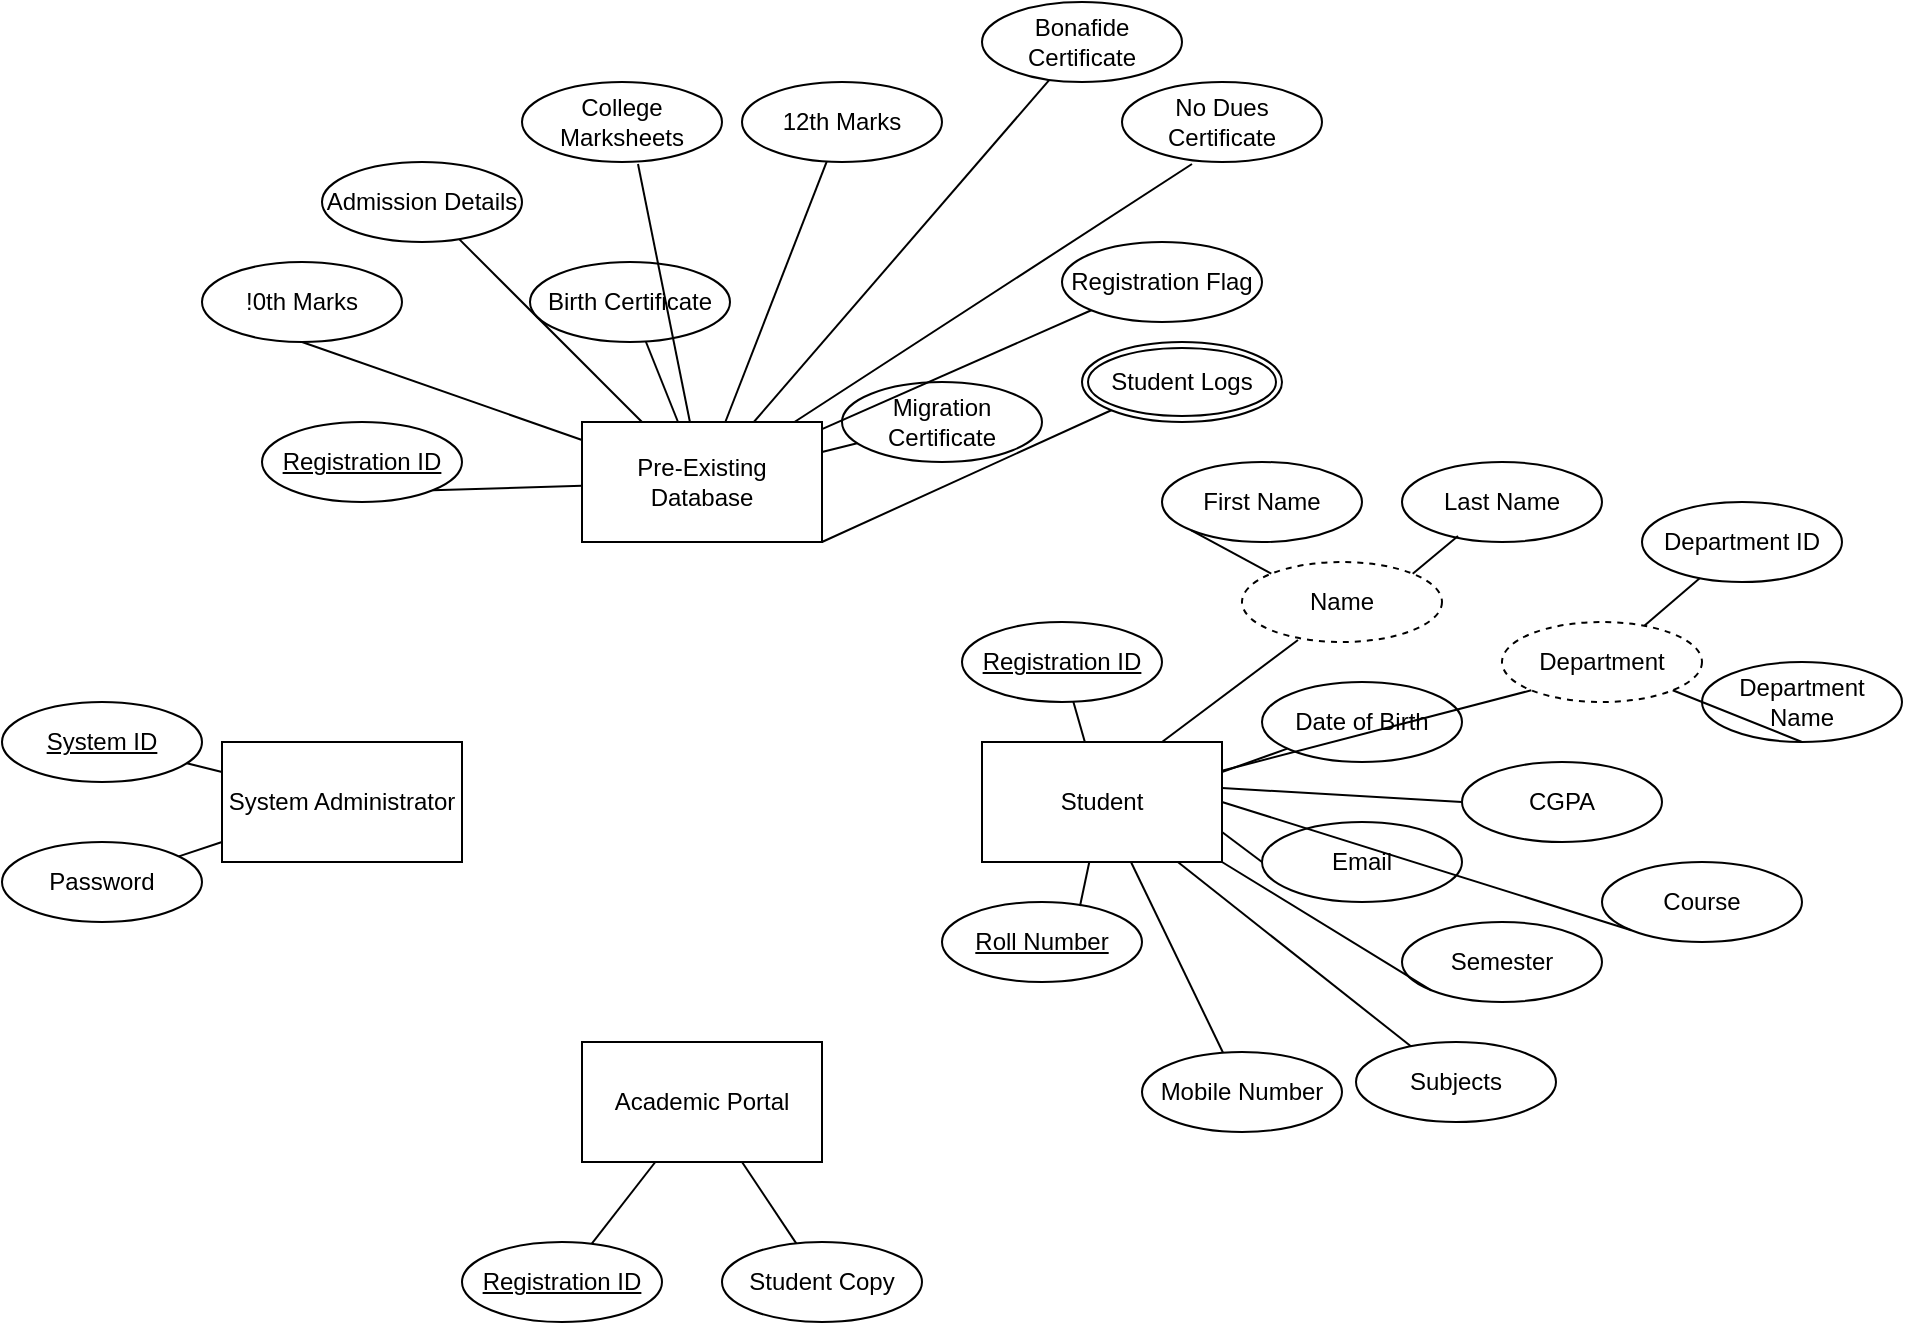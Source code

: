 <mxfile version="21.6.8" type="github">
  <diagram name="Page-1" id="Mexl6bkjyYt5RXLSnS9A">
    <mxGraphModel dx="1222" dy="593" grid="1" gridSize="10" guides="1" tooltips="1" connect="1" arrows="1" fold="1" page="1" pageScale="1" pageWidth="827" pageHeight="1169" math="0" shadow="0">
      <root>
        <mxCell id="0" />
        <mxCell id="1" parent="0" />
        <mxCell id="aAmGh1MJEAgnPkzqeNWj-1" value="&lt;div&gt;Pre-Existing Database&lt;/div&gt;" style="rounded=0;whiteSpace=wrap;html=1;strokeWidth=1;" parent="1" vertex="1">
          <mxGeometry x="340" y="230" width="120" height="60" as="geometry" />
        </mxCell>
        <mxCell id="aAmGh1MJEAgnPkzqeNWj-2" value="&lt;div&gt;System Administrator&lt;/div&gt;" style="rounded=0;whiteSpace=wrap;html=1;strokeWidth=1;" parent="1" vertex="1">
          <mxGeometry x="160" y="390" width="120" height="60" as="geometry" />
        </mxCell>
        <mxCell id="aAmGh1MJEAgnPkzqeNWj-3" value="&lt;div&gt;Student&lt;/div&gt;" style="rounded=0;whiteSpace=wrap;html=1;strokeWidth=1;" parent="1" vertex="1">
          <mxGeometry x="540" y="390" width="120" height="60" as="geometry" />
        </mxCell>
        <mxCell id="aAmGh1MJEAgnPkzqeNWj-4" value="&lt;div&gt;Academic Portal&lt;/div&gt;" style="rounded=0;whiteSpace=wrap;html=1;strokeWidth=1;" parent="1" vertex="1">
          <mxGeometry x="340" y="540" width="120" height="60" as="geometry" />
        </mxCell>
        <mxCell id="zF8Zpk3AqR9Y2KQFk6yl-1" value="&lt;div&gt;Password&lt;/div&gt;" style="ellipse;whiteSpace=wrap;html=1;align=center;" vertex="1" parent="1">
          <mxGeometry x="50" y="440" width="100" height="40" as="geometry" />
        </mxCell>
        <mxCell id="zF8Zpk3AqR9Y2KQFk6yl-2" value="&lt;div&gt;System ID&lt;/div&gt;" style="ellipse;whiteSpace=wrap;html=1;align=center;fontStyle=4;" vertex="1" parent="1">
          <mxGeometry x="50" y="370" width="100" height="40" as="geometry" />
        </mxCell>
        <mxCell id="zF8Zpk3AqR9Y2KQFk6yl-3" value="&lt;div&gt;!0th Marks&lt;/div&gt;" style="ellipse;whiteSpace=wrap;html=1;align=center;" vertex="1" parent="1">
          <mxGeometry x="150" y="150" width="100" height="40" as="geometry" />
        </mxCell>
        <mxCell id="zF8Zpk3AqR9Y2KQFk6yl-4" value="&lt;div&gt;12th Marks&lt;/div&gt;" style="ellipse;whiteSpace=wrap;html=1;align=center;" vertex="1" parent="1">
          <mxGeometry x="420" y="60" width="100" height="40" as="geometry" />
        </mxCell>
        <mxCell id="zF8Zpk3AqR9Y2KQFk6yl-5" value="College Marksheets" style="ellipse;whiteSpace=wrap;html=1;align=center;" vertex="1" parent="1">
          <mxGeometry x="310" y="60" width="100" height="40" as="geometry" />
        </mxCell>
        <mxCell id="zF8Zpk3AqR9Y2KQFk6yl-6" value="Registration ID" style="ellipse;whiteSpace=wrap;html=1;align=center;fontStyle=4;" vertex="1" parent="1">
          <mxGeometry x="180" y="230" width="100" height="40" as="geometry" />
        </mxCell>
        <mxCell id="zF8Zpk3AqR9Y2KQFk6yl-7" value="Birth Certificate" style="ellipse;whiteSpace=wrap;html=1;align=center;" vertex="1" parent="1">
          <mxGeometry x="314" y="150" width="100" height="40" as="geometry" />
        </mxCell>
        <mxCell id="zF8Zpk3AqR9Y2KQFk6yl-8" value="Migration Certificate" style="ellipse;whiteSpace=wrap;html=1;align=center;" vertex="1" parent="1">
          <mxGeometry x="470" y="210" width="100" height="40" as="geometry" />
        </mxCell>
        <mxCell id="zF8Zpk3AqR9Y2KQFk6yl-9" value="Admission Details" style="ellipse;whiteSpace=wrap;html=1;align=center;" vertex="1" parent="1">
          <mxGeometry x="210" y="100" width="100" height="40" as="geometry" />
        </mxCell>
        <mxCell id="zF8Zpk3AqR9Y2KQFk6yl-10" value="Bonafide Certificate" style="ellipse;whiteSpace=wrap;html=1;align=center;" vertex="1" parent="1">
          <mxGeometry x="540" y="20" width="100" height="40" as="geometry" />
        </mxCell>
        <mxCell id="zF8Zpk3AqR9Y2KQFk6yl-11" value="&lt;div&gt;No Dues Certificate&lt;/div&gt;" style="ellipse;whiteSpace=wrap;html=1;align=center;" vertex="1" parent="1">
          <mxGeometry x="610" y="60" width="100" height="40" as="geometry" />
        </mxCell>
        <mxCell id="zF8Zpk3AqR9Y2KQFk6yl-12" value="Registration Flag" style="ellipse;whiteSpace=wrap;html=1;align=center;" vertex="1" parent="1">
          <mxGeometry x="580" y="140" width="100" height="40" as="geometry" />
        </mxCell>
        <mxCell id="zF8Zpk3AqR9Y2KQFk6yl-14" value="Student Logs" style="ellipse;shape=doubleEllipse;margin=3;whiteSpace=wrap;html=1;align=center;" vertex="1" parent="1">
          <mxGeometry x="590" y="190" width="100" height="40" as="geometry" />
        </mxCell>
        <mxCell id="zF8Zpk3AqR9Y2KQFk6yl-15" value="Student Copy" style="ellipse;whiteSpace=wrap;html=1;align=center;" vertex="1" parent="1">
          <mxGeometry x="410" y="640" width="100" height="40" as="geometry" />
        </mxCell>
        <mxCell id="zF8Zpk3AqR9Y2KQFk6yl-16" value="Registration ID" style="ellipse;whiteSpace=wrap;html=1;align=center;fontStyle=4;" vertex="1" parent="1">
          <mxGeometry x="280" y="640" width="100" height="40" as="geometry" />
        </mxCell>
        <mxCell id="zF8Zpk3AqR9Y2KQFk6yl-18" value="&lt;div&gt;Registration ID&lt;/div&gt;" style="ellipse;whiteSpace=wrap;html=1;align=center;fontStyle=4;" vertex="1" parent="1">
          <mxGeometry x="530" y="330" width="100" height="40" as="geometry" />
        </mxCell>
        <mxCell id="zF8Zpk3AqR9Y2KQFk6yl-20" value="Roll Number" style="ellipse;whiteSpace=wrap;html=1;align=center;fontStyle=4;" vertex="1" parent="1">
          <mxGeometry x="520" y="470" width="100" height="40" as="geometry" />
        </mxCell>
        <mxCell id="zF8Zpk3AqR9Y2KQFk6yl-21" value="First Name" style="ellipse;whiteSpace=wrap;html=1;align=center;" vertex="1" parent="1">
          <mxGeometry x="630" y="250" width="100" height="40" as="geometry" />
        </mxCell>
        <mxCell id="zF8Zpk3AqR9Y2KQFk6yl-22" value="Last Name" style="ellipse;whiteSpace=wrap;html=1;align=center;" vertex="1" parent="1">
          <mxGeometry x="750" y="250" width="100" height="40" as="geometry" />
        </mxCell>
        <mxCell id="zF8Zpk3AqR9Y2KQFk6yl-23" value="Date of Birth" style="ellipse;whiteSpace=wrap;html=1;align=center;" vertex="1" parent="1">
          <mxGeometry x="680" y="360" width="100" height="40" as="geometry" />
        </mxCell>
        <mxCell id="zF8Zpk3AqR9Y2KQFk6yl-24" value="Email" style="ellipse;whiteSpace=wrap;html=1;align=center;" vertex="1" parent="1">
          <mxGeometry x="680" y="430" width="100" height="40" as="geometry" />
        </mxCell>
        <mxCell id="zF8Zpk3AqR9Y2KQFk6yl-25" value="Mobile Number" style="ellipse;whiteSpace=wrap;html=1;align=center;" vertex="1" parent="1">
          <mxGeometry x="620" y="545" width="100" height="40" as="geometry" />
        </mxCell>
        <mxCell id="zF8Zpk3AqR9Y2KQFk6yl-26" value="Semester" style="ellipse;whiteSpace=wrap;html=1;align=center;" vertex="1" parent="1">
          <mxGeometry x="750" y="480" width="100" height="40" as="geometry" />
        </mxCell>
        <mxCell id="zF8Zpk3AqR9Y2KQFk6yl-27" value="CGPA" style="ellipse;whiteSpace=wrap;html=1;align=center;" vertex="1" parent="1">
          <mxGeometry x="780" y="400" width="100" height="40" as="geometry" />
        </mxCell>
        <mxCell id="zF8Zpk3AqR9Y2KQFk6yl-28" value="Department ID" style="ellipse;whiteSpace=wrap;html=1;align=center;" vertex="1" parent="1">
          <mxGeometry x="870" y="270" width="100" height="40" as="geometry" />
        </mxCell>
        <mxCell id="zF8Zpk3AqR9Y2KQFk6yl-30" value="Name" style="ellipse;whiteSpace=wrap;html=1;align=center;dashed=1;" vertex="1" parent="1">
          <mxGeometry x="670" y="300" width="100" height="40" as="geometry" />
        </mxCell>
        <mxCell id="zF8Zpk3AqR9Y2KQFk6yl-32" value="Department" style="ellipse;whiteSpace=wrap;html=1;align=center;dashed=1;" vertex="1" parent="1">
          <mxGeometry x="800" y="330" width="100" height="40" as="geometry" />
        </mxCell>
        <mxCell id="zF8Zpk3AqR9Y2KQFk6yl-33" value="Department Name" style="ellipse;whiteSpace=wrap;html=1;align=center;" vertex="1" parent="1">
          <mxGeometry x="900" y="350" width="100" height="40" as="geometry" />
        </mxCell>
        <mxCell id="zF8Zpk3AqR9Y2KQFk6yl-34" value="Course" style="ellipse;whiteSpace=wrap;html=1;align=center;" vertex="1" parent="1">
          <mxGeometry x="850" y="450" width="100" height="40" as="geometry" />
        </mxCell>
        <mxCell id="zF8Zpk3AqR9Y2KQFk6yl-35" value="Subjects" style="ellipse;whiteSpace=wrap;html=1;align=center;" vertex="1" parent="1">
          <mxGeometry x="727" y="540" width="100" height="40" as="geometry" />
        </mxCell>
        <mxCell id="zF8Zpk3AqR9Y2KQFk6yl-36" value="" style="endArrow=none;html=1;rounded=0;" edge="1" parent="1" source="zF8Zpk3AqR9Y2KQFk6yl-2" target="aAmGh1MJEAgnPkzqeNWj-2">
          <mxGeometry relative="1" as="geometry">
            <mxPoint x="330" y="430" as="sourcePoint" />
            <mxPoint x="490" y="430" as="targetPoint" />
          </mxGeometry>
        </mxCell>
        <mxCell id="zF8Zpk3AqR9Y2KQFk6yl-37" value="" style="endArrow=none;html=1;rounded=0;" edge="1" parent="1" source="zF8Zpk3AqR9Y2KQFk6yl-1" target="aAmGh1MJEAgnPkzqeNWj-2">
          <mxGeometry relative="1" as="geometry">
            <mxPoint x="330" y="430" as="sourcePoint" />
            <mxPoint x="490" y="430" as="targetPoint" />
          </mxGeometry>
        </mxCell>
        <mxCell id="zF8Zpk3AqR9Y2KQFk6yl-38" value="" style="endArrow=none;html=1;rounded=0;" edge="1" parent="1" source="zF8Zpk3AqR9Y2KQFk6yl-16" target="aAmGh1MJEAgnPkzqeNWj-4">
          <mxGeometry relative="1" as="geometry">
            <mxPoint x="330" y="540" as="sourcePoint" />
            <mxPoint x="490" y="540" as="targetPoint" />
          </mxGeometry>
        </mxCell>
        <mxCell id="zF8Zpk3AqR9Y2KQFk6yl-39" value="" style="endArrow=none;html=1;rounded=0;" edge="1" parent="1" source="aAmGh1MJEAgnPkzqeNWj-4" target="zF8Zpk3AqR9Y2KQFk6yl-15">
          <mxGeometry relative="1" as="geometry">
            <mxPoint x="330" y="540" as="sourcePoint" />
            <mxPoint x="490" y="540" as="targetPoint" />
          </mxGeometry>
        </mxCell>
        <mxCell id="zF8Zpk3AqR9Y2KQFk6yl-40" value="" style="endArrow=none;html=1;rounded=0;entryX=1;entryY=1;entryDx=0;entryDy=0;" edge="1" parent="1" source="aAmGh1MJEAgnPkzqeNWj-1" target="zF8Zpk3AqR9Y2KQFk6yl-6">
          <mxGeometry relative="1" as="geometry">
            <mxPoint x="360" y="240" as="sourcePoint" />
            <mxPoint x="520" y="240" as="targetPoint" />
          </mxGeometry>
        </mxCell>
        <mxCell id="zF8Zpk3AqR9Y2KQFk6yl-41" value="" style="endArrow=none;html=1;rounded=0;exitX=0.5;exitY=1;exitDx=0;exitDy=0;" edge="1" parent="1" source="zF8Zpk3AqR9Y2KQFk6yl-3" target="aAmGh1MJEAgnPkzqeNWj-1">
          <mxGeometry relative="1" as="geometry">
            <mxPoint x="360" y="240" as="sourcePoint" />
            <mxPoint x="520" y="240" as="targetPoint" />
          </mxGeometry>
        </mxCell>
        <mxCell id="zF8Zpk3AqR9Y2KQFk6yl-42" value="" style="endArrow=none;html=1;rounded=0;" edge="1" parent="1" source="zF8Zpk3AqR9Y2KQFk6yl-9" target="aAmGh1MJEAgnPkzqeNWj-1">
          <mxGeometry relative="1" as="geometry">
            <mxPoint x="360" y="240" as="sourcePoint" />
            <mxPoint x="520" y="240" as="targetPoint" />
          </mxGeometry>
        </mxCell>
        <mxCell id="zF8Zpk3AqR9Y2KQFk6yl-43" value="" style="endArrow=none;html=1;rounded=0;" edge="1" parent="1" source="zF8Zpk3AqR9Y2KQFk6yl-7" target="aAmGh1MJEAgnPkzqeNWj-1">
          <mxGeometry relative="1" as="geometry">
            <mxPoint x="360" y="240" as="sourcePoint" />
            <mxPoint x="520" y="240" as="targetPoint" />
          </mxGeometry>
        </mxCell>
        <mxCell id="zF8Zpk3AqR9Y2KQFk6yl-44" value="" style="endArrow=none;html=1;rounded=0;" edge="1" parent="1" source="zF8Zpk3AqR9Y2KQFk6yl-4" target="aAmGh1MJEAgnPkzqeNWj-1">
          <mxGeometry relative="1" as="geometry">
            <mxPoint x="360" y="240" as="sourcePoint" />
            <mxPoint x="520" y="240" as="targetPoint" />
          </mxGeometry>
        </mxCell>
        <mxCell id="zF8Zpk3AqR9Y2KQFk6yl-45" value="" style="endArrow=none;html=1;rounded=0;exitX=0.58;exitY=1.025;exitDx=0;exitDy=0;exitPerimeter=0;" edge="1" parent="1" source="zF8Zpk3AqR9Y2KQFk6yl-5" target="aAmGh1MJEAgnPkzqeNWj-1">
          <mxGeometry relative="1" as="geometry">
            <mxPoint x="360" y="240" as="sourcePoint" />
            <mxPoint x="520" y="240" as="targetPoint" />
          </mxGeometry>
        </mxCell>
        <mxCell id="zF8Zpk3AqR9Y2KQFk6yl-46" value="" style="endArrow=none;html=1;rounded=0;" edge="1" parent="1" source="zF8Zpk3AqR9Y2KQFk6yl-10" target="aAmGh1MJEAgnPkzqeNWj-1">
          <mxGeometry relative="1" as="geometry">
            <mxPoint x="360" y="240" as="sourcePoint" />
            <mxPoint x="520" y="240" as="targetPoint" />
          </mxGeometry>
        </mxCell>
        <mxCell id="zF8Zpk3AqR9Y2KQFk6yl-47" value="" style="endArrow=none;html=1;rounded=0;entryX=0.35;entryY=1.025;entryDx=0;entryDy=0;entryPerimeter=0;" edge="1" parent="1" source="aAmGh1MJEAgnPkzqeNWj-1" target="zF8Zpk3AqR9Y2KQFk6yl-11">
          <mxGeometry relative="1" as="geometry">
            <mxPoint x="360" y="240" as="sourcePoint" />
            <mxPoint x="520" y="240" as="targetPoint" />
          </mxGeometry>
        </mxCell>
        <mxCell id="zF8Zpk3AqR9Y2KQFk6yl-49" value="" style="endArrow=none;html=1;rounded=0;" edge="1" parent="1" source="aAmGh1MJEAgnPkzqeNWj-1" target="zF8Zpk3AqR9Y2KQFk6yl-8">
          <mxGeometry relative="1" as="geometry">
            <mxPoint x="360" y="240" as="sourcePoint" />
            <mxPoint x="520" y="240" as="targetPoint" />
          </mxGeometry>
        </mxCell>
        <mxCell id="zF8Zpk3AqR9Y2KQFk6yl-50" value="" style="endArrow=none;html=1;rounded=0;entryX=0;entryY=1;entryDx=0;entryDy=0;" edge="1" parent="1" source="aAmGh1MJEAgnPkzqeNWj-1" target="zF8Zpk3AqR9Y2KQFk6yl-12">
          <mxGeometry relative="1" as="geometry">
            <mxPoint x="360" y="240" as="sourcePoint" />
            <mxPoint x="520" y="240" as="targetPoint" />
          </mxGeometry>
        </mxCell>
        <mxCell id="zF8Zpk3AqR9Y2KQFk6yl-51" value="" style="endArrow=none;html=1;rounded=0;entryX=0;entryY=1;entryDx=0;entryDy=0;exitX=1;exitY=1;exitDx=0;exitDy=0;" edge="1" parent="1" source="aAmGh1MJEAgnPkzqeNWj-1" target="zF8Zpk3AqR9Y2KQFk6yl-14">
          <mxGeometry relative="1" as="geometry">
            <mxPoint x="360" y="240" as="sourcePoint" />
            <mxPoint x="520" y="240" as="targetPoint" />
          </mxGeometry>
        </mxCell>
        <mxCell id="zF8Zpk3AqR9Y2KQFk6yl-52" value="" style="endArrow=none;html=1;rounded=0;" edge="1" parent="1" source="aAmGh1MJEAgnPkzqeNWj-3" target="zF8Zpk3AqR9Y2KQFk6yl-18">
          <mxGeometry relative="1" as="geometry">
            <mxPoint x="290" y="430" as="sourcePoint" />
            <mxPoint x="450" y="430" as="targetPoint" />
          </mxGeometry>
        </mxCell>
        <mxCell id="zF8Zpk3AqR9Y2KQFk6yl-53" value="" style="endArrow=none;html=1;rounded=0;exitX=0.69;exitY=0.05;exitDx=0;exitDy=0;exitPerimeter=0;" edge="1" parent="1" source="zF8Zpk3AqR9Y2KQFk6yl-20" target="aAmGh1MJEAgnPkzqeNWj-3">
          <mxGeometry relative="1" as="geometry">
            <mxPoint x="290" y="430" as="sourcePoint" />
            <mxPoint x="450" y="430" as="targetPoint" />
          </mxGeometry>
        </mxCell>
        <mxCell id="zF8Zpk3AqR9Y2KQFk6yl-54" value="" style="endArrow=none;html=1;rounded=0;" edge="1" parent="1" source="zF8Zpk3AqR9Y2KQFk6yl-25" target="aAmGh1MJEAgnPkzqeNWj-3">
          <mxGeometry relative="1" as="geometry">
            <mxPoint x="290" y="430" as="sourcePoint" />
            <mxPoint x="450" y="430" as="targetPoint" />
          </mxGeometry>
        </mxCell>
        <mxCell id="zF8Zpk3AqR9Y2KQFk6yl-55" value="" style="endArrow=none;html=1;rounded=0;" edge="1" parent="1" source="zF8Zpk3AqR9Y2KQFk6yl-35" target="aAmGh1MJEAgnPkzqeNWj-3">
          <mxGeometry relative="1" as="geometry">
            <mxPoint x="290" y="430" as="sourcePoint" />
            <mxPoint x="450" y="430" as="targetPoint" />
          </mxGeometry>
        </mxCell>
        <mxCell id="zF8Zpk3AqR9Y2KQFk6yl-56" value="" style="endArrow=none;html=1;rounded=0;entryX=1;entryY=1;entryDx=0;entryDy=0;exitX=0;exitY=1;exitDx=0;exitDy=0;" edge="1" parent="1" source="zF8Zpk3AqR9Y2KQFk6yl-26" target="aAmGh1MJEAgnPkzqeNWj-3">
          <mxGeometry relative="1" as="geometry">
            <mxPoint x="290" y="430" as="sourcePoint" />
            <mxPoint x="450" y="430" as="targetPoint" />
          </mxGeometry>
        </mxCell>
        <mxCell id="zF8Zpk3AqR9Y2KQFk6yl-57" value="" style="endArrow=none;html=1;rounded=0;entryX=0;entryY=1;entryDx=0;entryDy=0;exitX=1;exitY=0.5;exitDx=0;exitDy=0;" edge="1" parent="1" source="aAmGh1MJEAgnPkzqeNWj-3" target="zF8Zpk3AqR9Y2KQFk6yl-34">
          <mxGeometry relative="1" as="geometry">
            <mxPoint x="290" y="430" as="sourcePoint" />
            <mxPoint x="450" y="430" as="targetPoint" />
          </mxGeometry>
        </mxCell>
        <mxCell id="zF8Zpk3AqR9Y2KQFk6yl-58" value="" style="endArrow=none;html=1;rounded=0;entryX=0;entryY=0.5;entryDx=0;entryDy=0;exitX=1;exitY=0.75;exitDx=0;exitDy=0;" edge="1" parent="1" source="aAmGh1MJEAgnPkzqeNWj-3" target="zF8Zpk3AqR9Y2KQFk6yl-24">
          <mxGeometry relative="1" as="geometry">
            <mxPoint x="290" y="430" as="sourcePoint" />
            <mxPoint x="450" y="430" as="targetPoint" />
          </mxGeometry>
        </mxCell>
        <mxCell id="zF8Zpk3AqR9Y2KQFk6yl-59" value="" style="endArrow=none;html=1;rounded=0;entryX=0;entryY=0.5;entryDx=0;entryDy=0;exitX=1;exitY=0.383;exitDx=0;exitDy=0;exitPerimeter=0;" edge="1" parent="1" source="aAmGh1MJEAgnPkzqeNWj-3" target="zF8Zpk3AqR9Y2KQFk6yl-27">
          <mxGeometry relative="1" as="geometry">
            <mxPoint x="290" y="430" as="sourcePoint" />
            <mxPoint x="450" y="430" as="targetPoint" />
          </mxGeometry>
        </mxCell>
        <mxCell id="zF8Zpk3AqR9Y2KQFk6yl-60" value="" style="endArrow=none;html=1;rounded=0;exitX=1;exitY=0.25;exitDx=0;exitDy=0;" edge="1" parent="1" source="aAmGh1MJEAgnPkzqeNWj-3" target="zF8Zpk3AqR9Y2KQFk6yl-23">
          <mxGeometry relative="1" as="geometry">
            <mxPoint x="290" y="390" as="sourcePoint" />
            <mxPoint x="450" y="390" as="targetPoint" />
          </mxGeometry>
        </mxCell>
        <mxCell id="zF8Zpk3AqR9Y2KQFk6yl-61" value="" style="endArrow=none;html=1;rounded=0;entryX=0.28;entryY=0.975;entryDx=0;entryDy=0;entryPerimeter=0;exitX=0.75;exitY=0;exitDx=0;exitDy=0;" edge="1" parent="1" source="aAmGh1MJEAgnPkzqeNWj-3" target="zF8Zpk3AqR9Y2KQFk6yl-30">
          <mxGeometry relative="1" as="geometry">
            <mxPoint x="290" y="390" as="sourcePoint" />
            <mxPoint x="450" y="390" as="targetPoint" />
          </mxGeometry>
        </mxCell>
        <mxCell id="zF8Zpk3AqR9Y2KQFk6yl-62" value="" style="endArrow=none;html=1;rounded=0;entryX=0;entryY=1;entryDx=0;entryDy=0;" edge="1" parent="1" source="aAmGh1MJEAgnPkzqeNWj-3" target="zF8Zpk3AqR9Y2KQFk6yl-32">
          <mxGeometry relative="1" as="geometry">
            <mxPoint x="290" y="390" as="sourcePoint" />
            <mxPoint x="450" y="390" as="targetPoint" />
          </mxGeometry>
        </mxCell>
        <mxCell id="zF8Zpk3AqR9Y2KQFk6yl-64" value="" style="endArrow=none;html=1;rounded=0;entryX=0;entryY=1;entryDx=0;entryDy=0;exitX=0;exitY=0;exitDx=0;exitDy=0;" edge="1" parent="1" source="zF8Zpk3AqR9Y2KQFk6yl-30" target="zF8Zpk3AqR9Y2KQFk6yl-21">
          <mxGeometry relative="1" as="geometry">
            <mxPoint x="290" y="390" as="sourcePoint" />
            <mxPoint x="450" y="390" as="targetPoint" />
          </mxGeometry>
        </mxCell>
        <mxCell id="zF8Zpk3AqR9Y2KQFk6yl-65" value="" style="endArrow=none;html=1;rounded=0;entryX=0.28;entryY=0.925;entryDx=0;entryDy=0;entryPerimeter=0;exitX=1;exitY=0;exitDx=0;exitDy=0;" edge="1" parent="1" source="zF8Zpk3AqR9Y2KQFk6yl-30" target="zF8Zpk3AqR9Y2KQFk6yl-22">
          <mxGeometry relative="1" as="geometry">
            <mxPoint x="290" y="390" as="sourcePoint" />
            <mxPoint x="450" y="390" as="targetPoint" />
          </mxGeometry>
        </mxCell>
        <mxCell id="zF8Zpk3AqR9Y2KQFk6yl-66" value="" style="endArrow=none;html=1;rounded=0;" edge="1" parent="1" source="zF8Zpk3AqR9Y2KQFk6yl-32" target="zF8Zpk3AqR9Y2KQFk6yl-28">
          <mxGeometry relative="1" as="geometry">
            <mxPoint x="290" y="390" as="sourcePoint" />
            <mxPoint x="450" y="390" as="targetPoint" />
          </mxGeometry>
        </mxCell>
        <mxCell id="zF8Zpk3AqR9Y2KQFk6yl-67" value="" style="endArrow=none;html=1;rounded=0;entryX=0.5;entryY=1;entryDx=0;entryDy=0;" edge="1" parent="1" source="zF8Zpk3AqR9Y2KQFk6yl-32" target="zF8Zpk3AqR9Y2KQFk6yl-33">
          <mxGeometry relative="1" as="geometry">
            <mxPoint x="290" y="390" as="sourcePoint" />
            <mxPoint x="450" y="390" as="targetPoint" />
          </mxGeometry>
        </mxCell>
      </root>
    </mxGraphModel>
  </diagram>
</mxfile>
